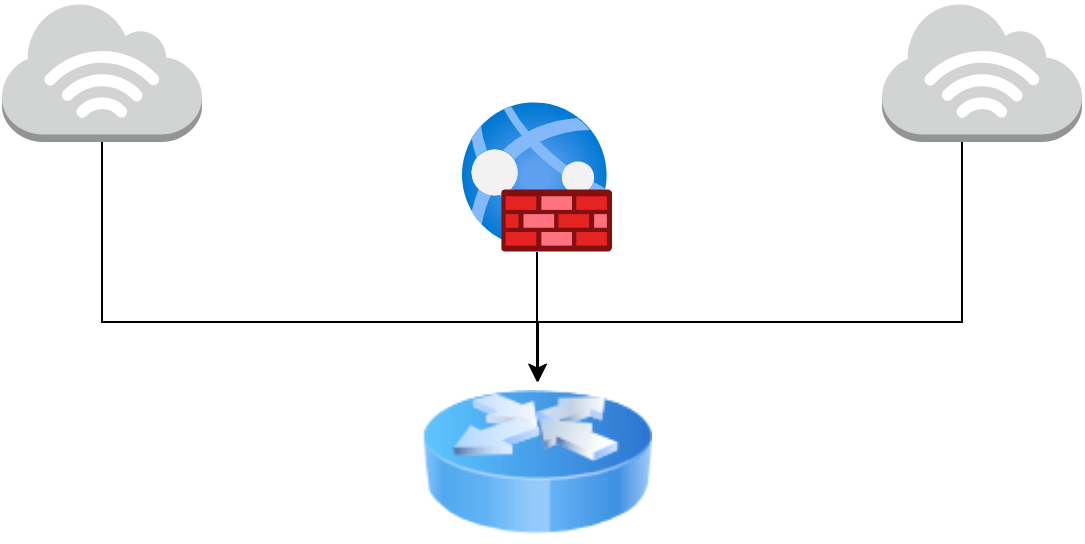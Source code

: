 <mxfile version="22.0.6" type="github">
  <diagram name="Página-1" id="FHQW5izmsKJ2NYFROuAg">
    <mxGraphModel dx="1120" dy="1305" grid="1" gridSize="10" guides="1" tooltips="1" connect="1" arrows="1" fold="1" page="1" pageScale="1" pageWidth="1169" pageHeight="827" math="0" shadow="0">
      <root>
        <mxCell id="0" />
        <mxCell id="1" parent="0" />
        <mxCell id="Uls6vSEw6MzNMp2DO8Zc-10" style="edgeStyle=orthogonalEdgeStyle;rounded=0;orthogonalLoop=1;jettySize=auto;html=1;" edge="1" parent="1" source="Uls6vSEw6MzNMp2DO8Zc-1" target="Uls6vSEw6MzNMp2DO8Zc-7">
          <mxGeometry relative="1" as="geometry" />
        </mxCell>
        <mxCell id="Uls6vSEw6MzNMp2DO8Zc-1" value="" style="image;aspect=fixed;html=1;points=[];align=center;fontSize=12;image=img/lib/azure2/networking/Web_Application_Firewall_Policies_WAF.svg;" vertex="1" parent="1">
          <mxGeometry x="490" y="-440" width="75" height="75" as="geometry" />
        </mxCell>
        <mxCell id="Uls6vSEw6MzNMp2DO8Zc-9" style="edgeStyle=orthogonalEdgeStyle;rounded=0;orthogonalLoop=1;jettySize=auto;html=1;" edge="1" parent="1" source="Uls6vSEw6MzNMp2DO8Zc-2" target="Uls6vSEw6MzNMp2DO8Zc-7">
          <mxGeometry relative="1" as="geometry">
            <Array as="points">
              <mxPoint x="310" y="-330" />
              <mxPoint x="528" y="-330" />
            </Array>
          </mxGeometry>
        </mxCell>
        <mxCell id="Uls6vSEw6MzNMp2DO8Zc-2" value="" style="outlineConnect=0;dashed=0;verticalLabelPosition=bottom;verticalAlign=top;align=center;html=1;shape=mxgraph.aws3.internet_3;fillColor=#D2D3D3;gradientColor=none;" vertex="1" parent="1">
          <mxGeometry x="260" y="-490" width="100" height="70" as="geometry" />
        </mxCell>
        <mxCell id="Uls6vSEw6MzNMp2DO8Zc-8" style="edgeStyle=orthogonalEdgeStyle;rounded=0;orthogonalLoop=1;jettySize=auto;html=1;" edge="1" parent="1" source="Uls6vSEw6MzNMp2DO8Zc-3" target="Uls6vSEw6MzNMp2DO8Zc-7">
          <mxGeometry relative="1" as="geometry">
            <Array as="points">
              <mxPoint x="740" y="-330" />
              <mxPoint x="528" y="-330" />
            </Array>
          </mxGeometry>
        </mxCell>
        <mxCell id="Uls6vSEw6MzNMp2DO8Zc-3" value="" style="outlineConnect=0;dashed=0;verticalLabelPosition=bottom;verticalAlign=top;align=center;html=1;shape=mxgraph.aws3.internet_3;fillColor=#D2D3D3;gradientColor=none;" vertex="1" parent="1">
          <mxGeometry x="700" y="-490" width="100" height="70" as="geometry" />
        </mxCell>
        <mxCell id="Uls6vSEw6MzNMp2DO8Zc-7" value="" style="image;html=1;image=img/lib/clip_art/networking/Router_Icon_128x128.png" vertex="1" parent="1">
          <mxGeometry x="470" y="-300" width="115" height="80" as="geometry" />
        </mxCell>
      </root>
    </mxGraphModel>
  </diagram>
</mxfile>
